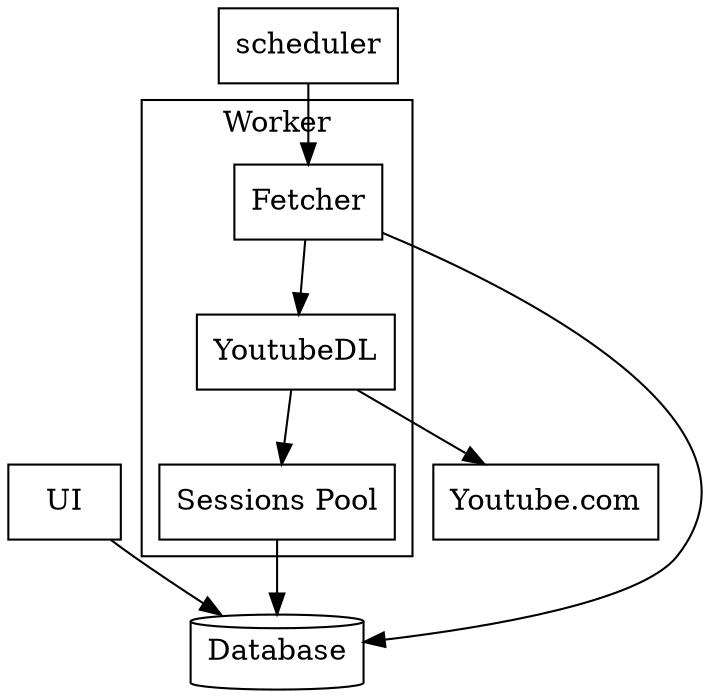 digraph G {
  node [shape="box"]
  db [shape="cylinder" label="Database"]
  youtube_dl [label="YoutubeDL"]
  ui [label="UI"]
  sessions_pool [label="Sessions Pool"]
  youtube [label="Youtube.com"]
  fetcher [label="Fetcher"]



  subgraph cluster_0 {
		label = "Worker";

    fetcher -> youtube_dl
    youtube_dl -> sessions_pool
  }

  ui -> db
  fetcher -> db
  sessions_pool -> db
  youtube_dl -> youtube

  scheduler -> fetcher
}
